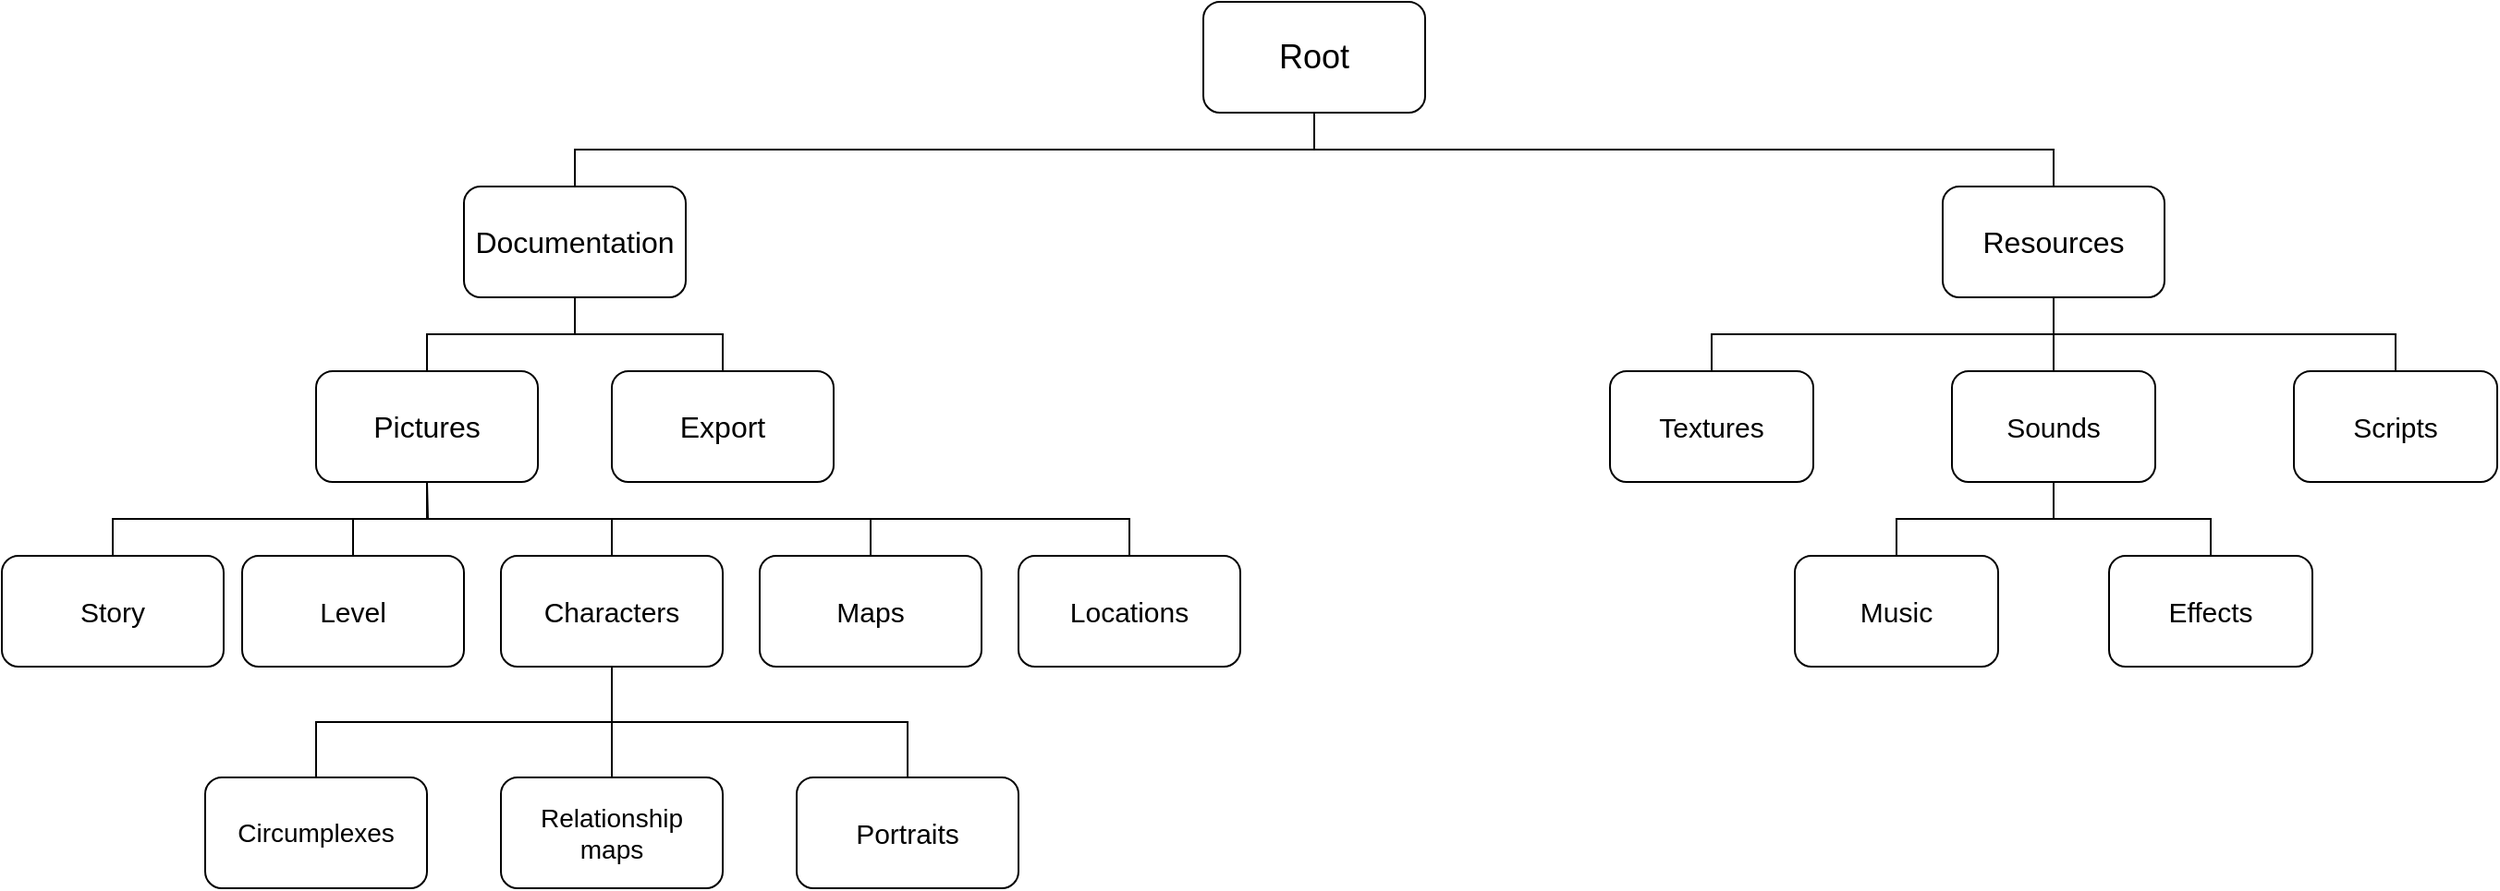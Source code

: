 <mxfile version="13.10.3" type="device"><diagram id="Ud9kL4iVgEKeG1mTA4BQ" name="Page-1"><mxGraphModel dx="1422" dy="762" grid="1" gridSize="10" guides="1" tooltips="1" connect="1" arrows="1" fold="1" page="1" pageScale="1" pageWidth="827" pageHeight="1169" math="0" shadow="0"><root><mxCell id="0"/><mxCell id="1" parent="0"/><mxCell id="c2U_dOLBAuVl5tQ7zyFh-1" value="&lt;font style=&quot;font-size: 18px&quot;&gt;Root&lt;/font&gt;" style="rounded=1;whiteSpace=wrap;html=1;" vertex="1" parent="1"><mxGeometry x="800" y="200" width="120" height="60" as="geometry"/></mxCell><mxCell id="c2U_dOLBAuVl5tQ7zyFh-2" style="edgeStyle=orthogonalEdgeStyle;rounded=0;orthogonalLoop=1;jettySize=auto;html=1;endArrow=none;endFill=0;" edge="1" parent="1" source="c2U_dOLBAuVl5tQ7zyFh-3" target="c2U_dOLBAuVl5tQ7zyFh-1"><mxGeometry relative="1" as="geometry"><Array as="points"><mxPoint x="460" y="280"/><mxPoint x="860" y="280"/></Array></mxGeometry></mxCell><mxCell id="c2U_dOLBAuVl5tQ7zyFh-3" value="&lt;font&gt;&lt;font style=&quot;font-size: 16px&quot;&gt;Documentation&lt;/font&gt;&lt;br&gt;&lt;/font&gt;" style="rounded=1;whiteSpace=wrap;html=1;" vertex="1" parent="1"><mxGeometry x="400" y="300" width="120" height="60" as="geometry"/></mxCell><mxCell id="c2U_dOLBAuVl5tQ7zyFh-4" style="edgeStyle=orthogonalEdgeStyle;rounded=0;orthogonalLoop=1;jettySize=auto;html=1;endArrow=none;endFill=0;" edge="1" parent="1" source="c2U_dOLBAuVl5tQ7zyFh-5" target="c2U_dOLBAuVl5tQ7zyFh-1"><mxGeometry relative="1" as="geometry"><Array as="points"><mxPoint x="1260" y="280"/><mxPoint x="860" y="280"/></Array></mxGeometry></mxCell><mxCell id="c2U_dOLBAuVl5tQ7zyFh-5" value="&lt;font style=&quot;font-size: 16px&quot;&gt;Resources&lt;br&gt;&lt;/font&gt;" style="rounded=1;whiteSpace=wrap;html=1;" vertex="1" parent="1"><mxGeometry x="1200" y="300" width="120" height="60" as="geometry"/></mxCell><mxCell id="c2U_dOLBAuVl5tQ7zyFh-6" style="edgeStyle=orthogonalEdgeStyle;rounded=0;orthogonalLoop=1;jettySize=auto;html=1;endArrow=none;endFill=0;" edge="1" parent="1" source="c2U_dOLBAuVl5tQ7zyFh-7" target="c2U_dOLBAuVl5tQ7zyFh-3"><mxGeometry relative="1" as="geometry"/></mxCell><mxCell id="c2U_dOLBAuVl5tQ7zyFh-7" value="&lt;font style=&quot;font-size: 16px&quot;&gt;Pictures&lt;/font&gt;" style="rounded=1;whiteSpace=wrap;html=1;" vertex="1" parent="1"><mxGeometry x="320" y="400" width="120" height="60" as="geometry"/></mxCell><mxCell id="c2U_dOLBAuVl5tQ7zyFh-8" style="edgeStyle=orthogonalEdgeStyle;rounded=0;orthogonalLoop=1;jettySize=auto;html=1;endArrow=none;endFill=0;" edge="1" parent="1" source="c2U_dOLBAuVl5tQ7zyFh-9" target="c2U_dOLBAuVl5tQ7zyFh-3"><mxGeometry relative="1" as="geometry"/></mxCell><mxCell id="c2U_dOLBAuVl5tQ7zyFh-9" value="&lt;font style=&quot;font-size: 16px&quot;&gt;Export&lt;/font&gt;" style="rounded=1;whiteSpace=wrap;html=1;" vertex="1" parent="1"><mxGeometry x="480" y="400" width="120" height="60" as="geometry"/></mxCell><mxCell id="c2U_dOLBAuVl5tQ7zyFh-10" style="edgeStyle=orthogonalEdgeStyle;rounded=0;orthogonalLoop=1;jettySize=auto;html=1;exitX=0.5;exitY=0;exitDx=0;exitDy=0;entryX=0.5;entryY=1;entryDx=0;entryDy=0;endArrow=none;endFill=0;" edge="1" parent="1" source="c2U_dOLBAuVl5tQ7zyFh-11" target="c2U_dOLBAuVl5tQ7zyFh-7"><mxGeometry relative="1" as="geometry"/></mxCell><mxCell id="c2U_dOLBAuVl5tQ7zyFh-11" value="&lt;font style=&quot;font-size: 15px&quot;&gt;Story&lt;/font&gt;" style="rounded=1;whiteSpace=wrap;html=1;" vertex="1" parent="1"><mxGeometry x="150" y="500" width="120" height="60" as="geometry"/></mxCell><mxCell id="c2U_dOLBAuVl5tQ7zyFh-12" style="edgeStyle=orthogonalEdgeStyle;rounded=0;orthogonalLoop=1;jettySize=auto;html=1;exitX=0.5;exitY=0;exitDx=0;exitDy=0;endArrow=none;endFill=0;" edge="1" parent="1" source="c2U_dOLBAuVl5tQ7zyFh-13"><mxGeometry relative="1" as="geometry"><mxPoint x="380" y="460" as="targetPoint"/></mxGeometry></mxCell><mxCell id="c2U_dOLBAuVl5tQ7zyFh-13" value="&lt;font style=&quot;font-size: 15px&quot;&gt;Level&lt;/font&gt;" style="rounded=1;whiteSpace=wrap;html=1;" vertex="1" parent="1"><mxGeometry x="280" y="500" width="120" height="60" as="geometry"/></mxCell><mxCell id="c2U_dOLBAuVl5tQ7zyFh-14" style="edgeStyle=orthogonalEdgeStyle;rounded=0;orthogonalLoop=1;jettySize=auto;html=1;endArrow=none;endFill=0;" edge="1" parent="1" source="c2U_dOLBAuVl5tQ7zyFh-15" target="c2U_dOLBAuVl5tQ7zyFh-7"><mxGeometry relative="1" as="geometry"/></mxCell><mxCell id="c2U_dOLBAuVl5tQ7zyFh-15" value="&lt;font&gt;&lt;font style=&quot;font-size: 15px&quot;&gt;Characters&lt;/font&gt;&lt;br&gt;&lt;/font&gt;" style="rounded=1;whiteSpace=wrap;html=1;" vertex="1" parent="1"><mxGeometry x="420" y="500" width="120" height="60" as="geometry"/></mxCell><mxCell id="c2U_dOLBAuVl5tQ7zyFh-16" style="edgeStyle=orthogonalEdgeStyle;rounded=0;orthogonalLoop=1;jettySize=auto;html=1;endArrow=none;endFill=0;" edge="1" parent="1" source="c2U_dOLBAuVl5tQ7zyFh-17" target="c2U_dOLBAuVl5tQ7zyFh-7"><mxGeometry relative="1" as="geometry"><Array as="points"><mxPoint x="620" y="480"/><mxPoint x="380" y="480"/></Array></mxGeometry></mxCell><mxCell id="c2U_dOLBAuVl5tQ7zyFh-17" value="&lt;span style=&quot;font-size: 15px&quot;&gt;Maps&lt;/span&gt;" style="rounded=1;whiteSpace=wrap;html=1;" vertex="1" parent="1"><mxGeometry x="560" y="500" width="120" height="60" as="geometry"/></mxCell><mxCell id="c2U_dOLBAuVl5tQ7zyFh-18" style="edgeStyle=orthogonalEdgeStyle;rounded=0;orthogonalLoop=1;jettySize=auto;html=1;endArrow=none;endFill=0;" edge="1" parent="1" source="c2U_dOLBAuVl5tQ7zyFh-19" target="c2U_dOLBAuVl5tQ7zyFh-7"><mxGeometry relative="1" as="geometry"><Array as="points"><mxPoint x="760" y="480"/><mxPoint x="380" y="480"/></Array></mxGeometry></mxCell><mxCell id="c2U_dOLBAuVl5tQ7zyFh-19" value="&lt;font style=&quot;font-size: 15px&quot;&gt;Locations&lt;/font&gt;" style="rounded=1;whiteSpace=wrap;html=1;" vertex="1" parent="1"><mxGeometry x="700" y="500" width="120" height="60" as="geometry"/></mxCell><mxCell id="c2U_dOLBAuVl5tQ7zyFh-20" style="edgeStyle=orthogonalEdgeStyle;rounded=0;orthogonalLoop=1;jettySize=auto;html=1;endArrow=none;endFill=0;" edge="1" parent="1" source="c2U_dOLBAuVl5tQ7zyFh-21" target="c2U_dOLBAuVl5tQ7zyFh-15"><mxGeometry relative="1" as="geometry"><Array as="points"><mxPoint x="320" y="590"/><mxPoint x="480" y="590"/></Array></mxGeometry></mxCell><mxCell id="c2U_dOLBAuVl5tQ7zyFh-21" value="&lt;font&gt;&lt;font style=&quot;font-size: 14px&quot;&gt;Circumplexes&lt;/font&gt;&lt;br&gt;&lt;/font&gt;" style="rounded=1;whiteSpace=wrap;html=1;" vertex="1" parent="1"><mxGeometry x="260" y="620" width="120" height="60" as="geometry"/></mxCell><mxCell id="c2U_dOLBAuVl5tQ7zyFh-22" style="edgeStyle=orthogonalEdgeStyle;rounded=0;orthogonalLoop=1;jettySize=auto;html=1;endArrow=none;endFill=0;" edge="1" parent="1" source="c2U_dOLBAuVl5tQ7zyFh-23" target="c2U_dOLBAuVl5tQ7zyFh-15"><mxGeometry relative="1" as="geometry"/></mxCell><mxCell id="c2U_dOLBAuVl5tQ7zyFh-23" value="&lt;font style=&quot;font-size: 14px&quot;&gt;&lt;font style=&quot;font-size: 14px&quot;&gt;Relationship&lt;br&gt;&lt;/font&gt;maps&lt;br&gt;&lt;/font&gt;" style="rounded=1;whiteSpace=wrap;html=1;" vertex="1" parent="1"><mxGeometry x="420" y="620" width="120" height="60" as="geometry"/></mxCell><mxCell id="c2U_dOLBAuVl5tQ7zyFh-24" style="edgeStyle=orthogonalEdgeStyle;rounded=0;orthogonalLoop=1;jettySize=auto;html=1;endArrow=none;endFill=0;" edge="1" parent="1" source="c2U_dOLBAuVl5tQ7zyFh-25" target="c2U_dOLBAuVl5tQ7zyFh-15"><mxGeometry relative="1" as="geometry"><Array as="points"><mxPoint x="640" y="590"/><mxPoint x="480" y="590"/></Array></mxGeometry></mxCell><mxCell id="c2U_dOLBAuVl5tQ7zyFh-25" value="&lt;font&gt;&lt;font style=&quot;font-size: 15px&quot;&gt;Portraits&lt;/font&gt;&lt;br&gt;&lt;/font&gt;" style="rounded=1;whiteSpace=wrap;html=1;" vertex="1" parent="1"><mxGeometry x="580" y="620" width="120" height="60" as="geometry"/></mxCell><mxCell id="c2U_dOLBAuVl5tQ7zyFh-30" style="edgeStyle=orthogonalEdgeStyle;rounded=0;orthogonalLoop=1;jettySize=auto;html=1;endArrow=none;endFill=0;" edge="1" parent="1" source="c2U_dOLBAuVl5tQ7zyFh-31" target="c2U_dOLBAuVl5tQ7zyFh-5"><mxGeometry relative="1" as="geometry"><Array as="points"><mxPoint x="1075" y="380"/><mxPoint x="1260" y="380"/></Array></mxGeometry></mxCell><mxCell id="c2U_dOLBAuVl5tQ7zyFh-31" value="&lt;font&gt;&lt;font style=&quot;font-size: 15px&quot;&gt;Textures&lt;/font&gt;&lt;br&gt;&lt;/font&gt;" style="rounded=1;whiteSpace=wrap;html=1;" vertex="1" parent="1"><mxGeometry x="1020" y="400" width="110" height="60" as="geometry"/></mxCell><mxCell id="c2U_dOLBAuVl5tQ7zyFh-32" style="edgeStyle=orthogonalEdgeStyle;rounded=0;orthogonalLoop=1;jettySize=auto;html=1;endArrow=none;endFill=0;" edge="1" parent="1" source="c2U_dOLBAuVl5tQ7zyFh-33" target="c2U_dOLBAuVl5tQ7zyFh-5"><mxGeometry relative="1" as="geometry"/></mxCell><mxCell id="c2U_dOLBAuVl5tQ7zyFh-33" value="&lt;font&gt;&lt;font style=&quot;font-size: 15px&quot;&gt;Sounds&lt;/font&gt;&lt;br&gt;&lt;/font&gt;" style="rounded=1;whiteSpace=wrap;html=1;" vertex="1" parent="1"><mxGeometry x="1205" y="400" width="110" height="60" as="geometry"/></mxCell><mxCell id="c2U_dOLBAuVl5tQ7zyFh-34" style="edgeStyle=orthogonalEdgeStyle;rounded=0;orthogonalLoop=1;jettySize=auto;html=1;endArrow=none;endFill=0;" edge="1" parent="1" source="c2U_dOLBAuVl5tQ7zyFh-35" target="c2U_dOLBAuVl5tQ7zyFh-33"><mxGeometry relative="1" as="geometry"><Array as="points"><mxPoint x="1175" y="480"/><mxPoint x="1260" y="480"/></Array></mxGeometry></mxCell><mxCell id="c2U_dOLBAuVl5tQ7zyFh-35" value="&lt;font&gt;&lt;font style=&quot;font-size: 15px&quot;&gt;Music&lt;/font&gt;&lt;br&gt;&lt;/font&gt;" style="rounded=1;whiteSpace=wrap;html=1;" vertex="1" parent="1"><mxGeometry x="1120" y="500" width="110" height="60" as="geometry"/></mxCell><mxCell id="c2U_dOLBAuVl5tQ7zyFh-38" style="edgeStyle=orthogonalEdgeStyle;rounded=0;orthogonalLoop=1;jettySize=auto;html=1;endArrow=none;endFill=0;" edge="1" parent="1" source="c2U_dOLBAuVl5tQ7zyFh-39" target="c2U_dOLBAuVl5tQ7zyFh-5"><mxGeometry relative="1" as="geometry"><Array as="points"><mxPoint x="1445" y="380"/><mxPoint x="1260" y="380"/></Array></mxGeometry></mxCell><mxCell id="c2U_dOLBAuVl5tQ7zyFh-39" value="&lt;font&gt;&lt;font style=&quot;font-size: 15px&quot;&gt;Scripts&lt;/font&gt;&lt;br&gt;&lt;/font&gt;" style="rounded=1;whiteSpace=wrap;html=1;" vertex="1" parent="1"><mxGeometry x="1390" y="400" width="110" height="60" as="geometry"/></mxCell><mxCell id="c2U_dOLBAuVl5tQ7zyFh-40" style="edgeStyle=orthogonalEdgeStyle;rounded=0;orthogonalLoop=1;jettySize=auto;html=1;endArrow=none;endFill=0;" edge="1" parent="1" source="c2U_dOLBAuVl5tQ7zyFh-41" target="c2U_dOLBAuVl5tQ7zyFh-33"><mxGeometry relative="1" as="geometry"/></mxCell><mxCell id="c2U_dOLBAuVl5tQ7zyFh-41" value="&lt;font&gt;&lt;font style=&quot;font-size: 15px&quot;&gt;Effects&lt;/font&gt;&lt;br&gt;&lt;/font&gt;" style="rounded=1;whiteSpace=wrap;html=1;" vertex="1" parent="1"><mxGeometry x="1290" y="500" width="110" height="60" as="geometry"/></mxCell></root></mxGraphModel></diagram></mxfile>